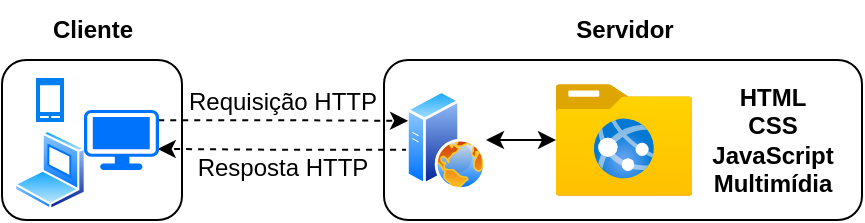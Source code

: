 <mxfile version="21.6.2" type="github">
  <diagram name="Página-1" id="v7wV8ZnBL8g8qVp7nPG3">
    <mxGraphModel dx="643" dy="370" grid="0" gridSize="10" guides="1" tooltips="1" connect="1" arrows="1" fold="1" page="1" pageScale="1" pageWidth="827" pageHeight="1169" math="0" shadow="0">
      <root>
        <mxCell id="0" />
        <mxCell id="1" parent="0" />
        <mxCell id="CSpq6tTDl8FNC48XlwBT-10" value="" style="rounded=1;whiteSpace=wrap;html=1;fontStyle=0" vertex="1" parent="1">
          <mxGeometry x="431" y="150" width="239" height="80" as="geometry" />
        </mxCell>
        <mxCell id="CSpq6tTDl8FNC48XlwBT-9" value="" style="rounded=1;whiteSpace=wrap;html=1;fontStyle=0" vertex="1" parent="1">
          <mxGeometry x="240" y="150" width="90" height="80" as="geometry" />
        </mxCell>
        <mxCell id="CSpq6tTDl8FNC48XlwBT-12" style="edgeStyle=orthogonalEdgeStyle;rounded=0;orthogonalLoop=1;jettySize=auto;html=1;entryX=0.983;entryY=0.648;entryDx=0;entryDy=0;entryPerimeter=0;exitX=0.026;exitY=0.597;exitDx=0;exitDy=0;exitPerimeter=0;dashed=1;" edge="1" parent="1" source="CSpq6tTDl8FNC48XlwBT-1" target="CSpq6tTDl8FNC48XlwBT-7">
          <mxGeometry relative="1" as="geometry" />
        </mxCell>
        <mxCell id="CSpq6tTDl8FNC48XlwBT-1" value="" style="image;aspect=fixed;perimeter=ellipsePerimeter;html=1;align=center;shadow=0;dashed=0;spacingTop=3;image=img/lib/active_directory/web_server.svg;" vertex="1" parent="1">
          <mxGeometry x="442" y="165" width="40" height="50" as="geometry" />
        </mxCell>
        <mxCell id="CSpq6tTDl8FNC48XlwBT-3" style="edgeStyle=orthogonalEdgeStyle;rounded=0;orthogonalLoop=1;jettySize=auto;html=1;startArrow=classic;startFill=1;" edge="1" parent="1" source="CSpq6tTDl8FNC48XlwBT-2" target="CSpq6tTDl8FNC48XlwBT-1">
          <mxGeometry relative="1" as="geometry" />
        </mxCell>
        <mxCell id="CSpq6tTDl8FNC48XlwBT-2" value="" style="image;aspect=fixed;html=1;points=[];align=center;fontSize=12;image=img/lib/azure2/general/Folder_Website.svg;" vertex="1" parent="1">
          <mxGeometry x="517" y="162" width="68" height="56.0" as="geometry" />
        </mxCell>
        <mxCell id="CSpq6tTDl8FNC48XlwBT-4" value="HTML&lt;br&gt;CSS&lt;br&gt;JavaScript&lt;br&gt;Multimídia" style="text;html=1;align=center;verticalAlign=middle;resizable=0;points=[];autosize=1;strokeColor=none;fillColor=none;fontStyle=1" vertex="1" parent="1">
          <mxGeometry x="585" y="155" width="80" height="70" as="geometry" />
        </mxCell>
        <mxCell id="CSpq6tTDl8FNC48XlwBT-6" value="" style="image;aspect=fixed;perimeter=ellipsePerimeter;html=1;align=center;shadow=0;dashed=0;spacingTop=3;image=img/lib/active_directory/laptop_client.svg;" vertex="1" parent="1">
          <mxGeometry x="246" y="185" width="36" height="40" as="geometry" />
        </mxCell>
        <mxCell id="CSpq6tTDl8FNC48XlwBT-11" style="edgeStyle=orthogonalEdgeStyle;rounded=0;orthogonalLoop=1;jettySize=auto;html=1;exitX=0.99;exitY=0.171;exitDx=0;exitDy=0;exitPerimeter=0;entryX=0.026;entryY=0.308;entryDx=0;entryDy=0;entryPerimeter=0;dashed=1;" edge="1" parent="1" source="CSpq6tTDl8FNC48XlwBT-7" target="CSpq6tTDl8FNC48XlwBT-1">
          <mxGeometry relative="1" as="geometry">
            <Array as="points" />
          </mxGeometry>
        </mxCell>
        <mxCell id="CSpq6tTDl8FNC48XlwBT-7" value="" style="points=[[0.03,0.03,0],[0.5,0,0],[0.97,0.03,0],[1,0.4,0],[0.97,0.745,0],[0.5,1,0],[0.03,0.745,0],[0,0.4,0]];verticalLabelPosition=bottom;sketch=0;html=1;verticalAlign=top;aspect=fixed;align=center;pointerEvents=1;shape=mxgraph.cisco19.workstation;fillColor=#0073fc;strokeColor=none;" vertex="1" parent="1">
          <mxGeometry x="281" y="175" width="37.5" height="30" as="geometry" />
        </mxCell>
        <mxCell id="CSpq6tTDl8FNC48XlwBT-8" value="" style="html=1;verticalLabelPosition=bottom;align=center;labelBackgroundColor=#ffffff;verticalAlign=top;strokeWidth=2;strokeColor=#0080F0;shadow=0;dashed=0;shape=mxgraph.ios7.icons.smartphone;" vertex="1" parent="1">
          <mxGeometry x="258" y="160" width="12" height="20" as="geometry" />
        </mxCell>
        <mxCell id="CSpq6tTDl8FNC48XlwBT-13" value="Requisição HTTP" style="text;html=1;align=center;verticalAlign=middle;resizable=0;points=[];autosize=1;strokeColor=none;fillColor=none;" vertex="1" parent="1">
          <mxGeometry x="319.5" y="156" width="120" height="30" as="geometry" />
        </mxCell>
        <mxCell id="CSpq6tTDl8FNC48XlwBT-14" value="Resposta HTTP" style="text;html=1;align=center;verticalAlign=middle;resizable=0;points=[];autosize=1;strokeColor=none;fillColor=none;" vertex="1" parent="1">
          <mxGeometry x="324.5" y="189" width="110" height="30" as="geometry" />
        </mxCell>
        <mxCell id="CSpq6tTDl8FNC48XlwBT-15" value="Cliente" style="text;html=1;align=center;verticalAlign=middle;resizable=0;points=[];autosize=1;strokeColor=none;fillColor=none;fontStyle=1" vertex="1" parent="1">
          <mxGeometry x="255" y="120" width="60" height="30" as="geometry" />
        </mxCell>
        <mxCell id="CSpq6tTDl8FNC48XlwBT-16" value="Servidor" style="text;html=1;align=center;verticalAlign=middle;resizable=0;points=[];autosize=1;strokeColor=none;fillColor=none;fontStyle=1" vertex="1" parent="1">
          <mxGeometry x="516" y="120" width="70" height="30" as="geometry" />
        </mxCell>
      </root>
    </mxGraphModel>
  </diagram>
</mxfile>
